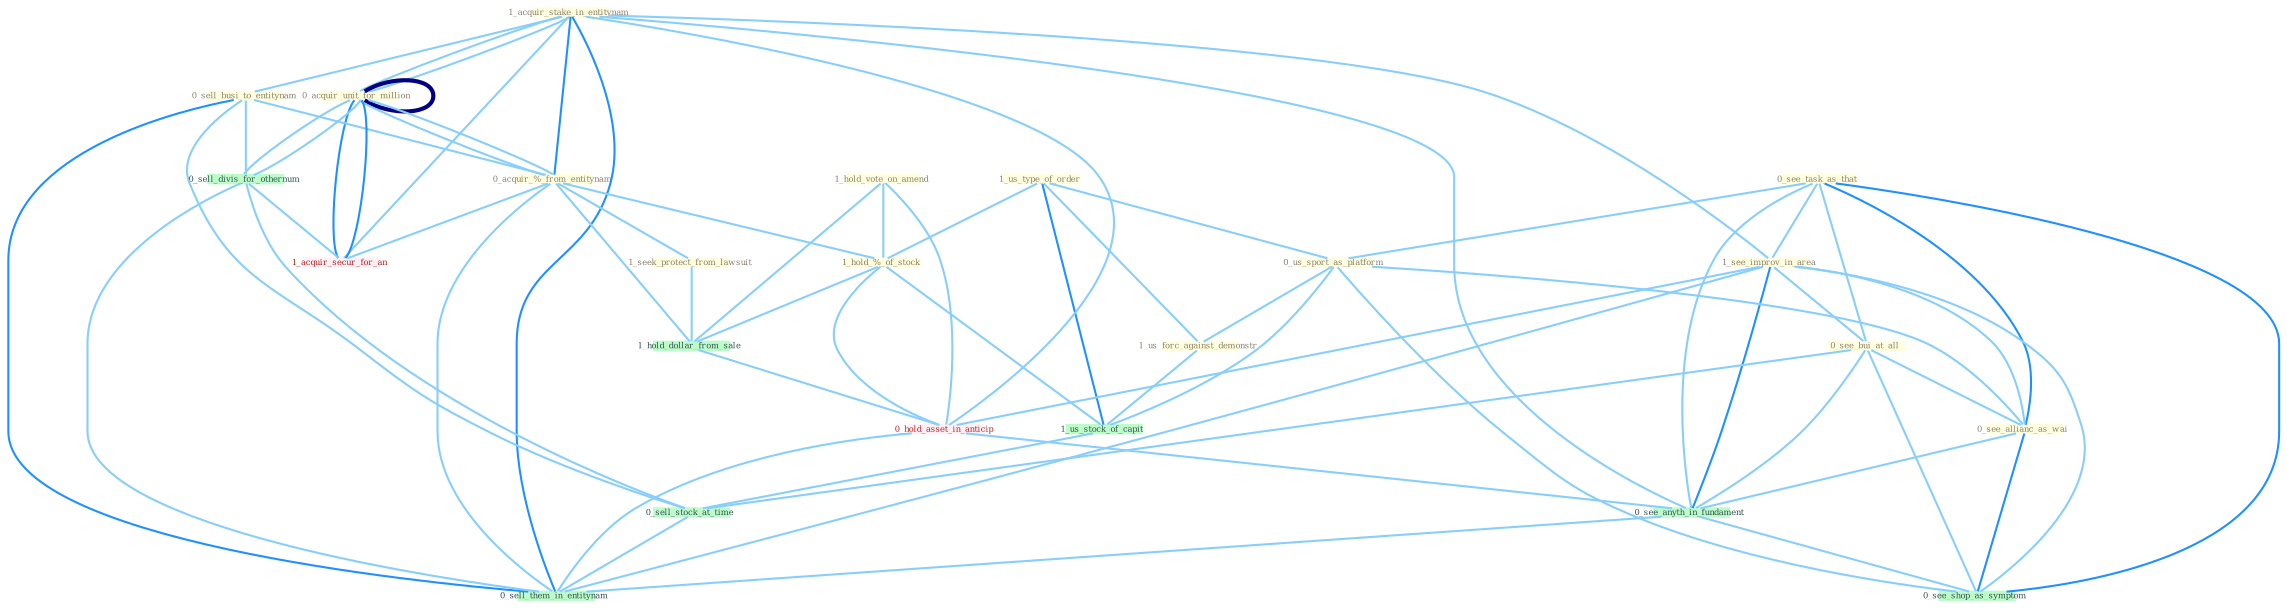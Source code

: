 Graph G{ 
    node
    [shape=polygon,style=filled,width=.5,height=.06,color="#BDFCC9",fixedsize=true,fontsize=4,
    fontcolor="#2f4f4f"];
    {node
    [color="#ffffe0", fontcolor="#8b7d6b"] "1_us_type_of_order " "1_acquir_stake_in_entitynam " "0_see_task_as_that " "0_acquir_unit_for_million " "1_see_improv_in_area " "0_sell_busi_to_entitynam " "0_acquir_%_from_entitynam " "0_us_sport_as_platform " "0_see_bui_at_all " "1_seek_protect_from_lawsuit " "1_hold_vote_on_amend " "1_us_forc_against_demonstr " "0_see_allianc_as_wai " "1_hold_%_of_stock "}
{node [color="#fff0f5", fontcolor="#b22222"] "1_acquir_secur_for_an " "0_hold_asset_in_anticip "}
edge [color="#B0E2FF"];

	"1_us_type_of_order " -- "0_us_sport_as_platform " [w="1", color="#87cefa" ];
	"1_us_type_of_order " -- "1_us_forc_against_demonstr " [w="1", color="#87cefa" ];
	"1_us_type_of_order " -- "1_hold_%_of_stock " [w="1", color="#87cefa" ];
	"1_us_type_of_order " -- "1_us_stock_of_capit " [w="2", color="#1e90ff" , len=0.8];
	"1_acquir_stake_in_entitynam " -- "0_acquir_unit_for_million " [w="1", color="#87cefa" ];
	"1_acquir_stake_in_entitynam " -- "1_see_improv_in_area " [w="1", color="#87cefa" ];
	"1_acquir_stake_in_entitynam " -- "0_sell_busi_to_entitynam " [w="1", color="#87cefa" ];
	"1_acquir_stake_in_entitynam " -- "0_acquir_%_from_entitynam " [w="2", color="#1e90ff" , len=0.8];
	"1_acquir_stake_in_entitynam " -- "1_acquir_secur_for_an " [w="1", color="#87cefa" ];
	"1_acquir_stake_in_entitynam " -- "0_hold_asset_in_anticip " [w="1", color="#87cefa" ];
	"1_acquir_stake_in_entitynam " -- "0_see_anyth_in_fundament " [w="1", color="#87cefa" ];
	"1_acquir_stake_in_entitynam " -- "0_acquir_unit_for_million " [w="1", color="#87cefa" ];
	"1_acquir_stake_in_entitynam " -- "0_sell_them_in_entitynam " [w="2", color="#1e90ff" , len=0.8];
	"0_see_task_as_that " -- "1_see_improv_in_area " [w="1", color="#87cefa" ];
	"0_see_task_as_that " -- "0_us_sport_as_platform " [w="1", color="#87cefa" ];
	"0_see_task_as_that " -- "0_see_bui_at_all " [w="1", color="#87cefa" ];
	"0_see_task_as_that " -- "0_see_allianc_as_wai " [w="2", color="#1e90ff" , len=0.8];
	"0_see_task_as_that " -- "0_see_anyth_in_fundament " [w="1", color="#87cefa" ];
	"0_see_task_as_that " -- "0_see_shop_as_symptom " [w="2", color="#1e90ff" , len=0.8];
	"0_acquir_unit_for_million " -- "0_acquir_%_from_entitynam " [w="1", color="#87cefa" ];
	"0_acquir_unit_for_million " -- "0_sell_divis_for_othernum " [w="1", color="#87cefa" ];
	"0_acquir_unit_for_million " -- "1_acquir_secur_for_an " [w="2", color="#1e90ff" , len=0.8];
	"0_acquir_unit_for_million " -- "0_acquir_unit_for_million " [w="4", style=bold, color="#000080", len=0.4];
	"1_see_improv_in_area " -- "0_see_bui_at_all " [w="1", color="#87cefa" ];
	"1_see_improv_in_area " -- "0_see_allianc_as_wai " [w="1", color="#87cefa" ];
	"1_see_improv_in_area " -- "0_hold_asset_in_anticip " [w="1", color="#87cefa" ];
	"1_see_improv_in_area " -- "0_see_anyth_in_fundament " [w="2", color="#1e90ff" , len=0.8];
	"1_see_improv_in_area " -- "0_see_shop_as_symptom " [w="1", color="#87cefa" ];
	"1_see_improv_in_area " -- "0_sell_them_in_entitynam " [w="1", color="#87cefa" ];
	"0_sell_busi_to_entitynam " -- "0_acquir_%_from_entitynam " [w="1", color="#87cefa" ];
	"0_sell_busi_to_entitynam " -- "0_sell_divis_for_othernum " [w="1", color="#87cefa" ];
	"0_sell_busi_to_entitynam " -- "0_sell_stock_at_time " [w="1", color="#87cefa" ];
	"0_sell_busi_to_entitynam " -- "0_sell_them_in_entitynam " [w="2", color="#1e90ff" , len=0.8];
	"0_acquir_%_from_entitynam " -- "1_seek_protect_from_lawsuit " [w="1", color="#87cefa" ];
	"0_acquir_%_from_entitynam " -- "1_hold_%_of_stock " [w="1", color="#87cefa" ];
	"0_acquir_%_from_entitynam " -- "1_acquir_secur_for_an " [w="1", color="#87cefa" ];
	"0_acquir_%_from_entitynam " -- "1_hold_dollar_from_sale " [w="1", color="#87cefa" ];
	"0_acquir_%_from_entitynam " -- "0_acquir_unit_for_million " [w="1", color="#87cefa" ];
	"0_acquir_%_from_entitynam " -- "0_sell_them_in_entitynam " [w="1", color="#87cefa" ];
	"0_us_sport_as_platform " -- "1_us_forc_against_demonstr " [w="1", color="#87cefa" ];
	"0_us_sport_as_platform " -- "0_see_allianc_as_wai " [w="1", color="#87cefa" ];
	"0_us_sport_as_platform " -- "1_us_stock_of_capit " [w="1", color="#87cefa" ];
	"0_us_sport_as_platform " -- "0_see_shop_as_symptom " [w="1", color="#87cefa" ];
	"0_see_bui_at_all " -- "0_see_allianc_as_wai " [w="1", color="#87cefa" ];
	"0_see_bui_at_all " -- "0_sell_stock_at_time " [w="1", color="#87cefa" ];
	"0_see_bui_at_all " -- "0_see_anyth_in_fundament " [w="1", color="#87cefa" ];
	"0_see_bui_at_all " -- "0_see_shop_as_symptom " [w="1", color="#87cefa" ];
	"1_seek_protect_from_lawsuit " -- "1_hold_dollar_from_sale " [w="1", color="#87cefa" ];
	"1_hold_vote_on_amend " -- "1_hold_%_of_stock " [w="1", color="#87cefa" ];
	"1_hold_vote_on_amend " -- "1_hold_dollar_from_sale " [w="1", color="#87cefa" ];
	"1_hold_vote_on_amend " -- "0_hold_asset_in_anticip " [w="1", color="#87cefa" ];
	"1_us_forc_against_demonstr " -- "1_us_stock_of_capit " [w="1", color="#87cefa" ];
	"0_see_allianc_as_wai " -- "0_see_anyth_in_fundament " [w="1", color="#87cefa" ];
	"0_see_allianc_as_wai " -- "0_see_shop_as_symptom " [w="2", color="#1e90ff" , len=0.8];
	"1_hold_%_of_stock " -- "1_us_stock_of_capit " [w="1", color="#87cefa" ];
	"1_hold_%_of_stock " -- "1_hold_dollar_from_sale " [w="1", color="#87cefa" ];
	"1_hold_%_of_stock " -- "0_hold_asset_in_anticip " [w="1", color="#87cefa" ];
	"0_sell_divis_for_othernum " -- "1_acquir_secur_for_an " [w="1", color="#87cefa" ];
	"0_sell_divis_for_othernum " -- "0_sell_stock_at_time " [w="1", color="#87cefa" ];
	"0_sell_divis_for_othernum " -- "0_acquir_unit_for_million " [w="1", color="#87cefa" ];
	"0_sell_divis_for_othernum " -- "0_sell_them_in_entitynam " [w="1", color="#87cefa" ];
	"1_acquir_secur_for_an " -- "0_acquir_unit_for_million " [w="2", color="#1e90ff" , len=0.8];
	"1_us_stock_of_capit " -- "0_sell_stock_at_time " [w="1", color="#87cefa" ];
	"1_hold_dollar_from_sale " -- "0_hold_asset_in_anticip " [w="1", color="#87cefa" ];
	"0_hold_asset_in_anticip " -- "0_see_anyth_in_fundament " [w="1", color="#87cefa" ];
	"0_hold_asset_in_anticip " -- "0_sell_them_in_entitynam " [w="1", color="#87cefa" ];
	"0_sell_stock_at_time " -- "0_sell_them_in_entitynam " [w="1", color="#87cefa" ];
	"0_see_anyth_in_fundament " -- "0_see_shop_as_symptom " [w="1", color="#87cefa" ];
	"0_see_anyth_in_fundament " -- "0_sell_them_in_entitynam " [w="1", color="#87cefa" ];
}